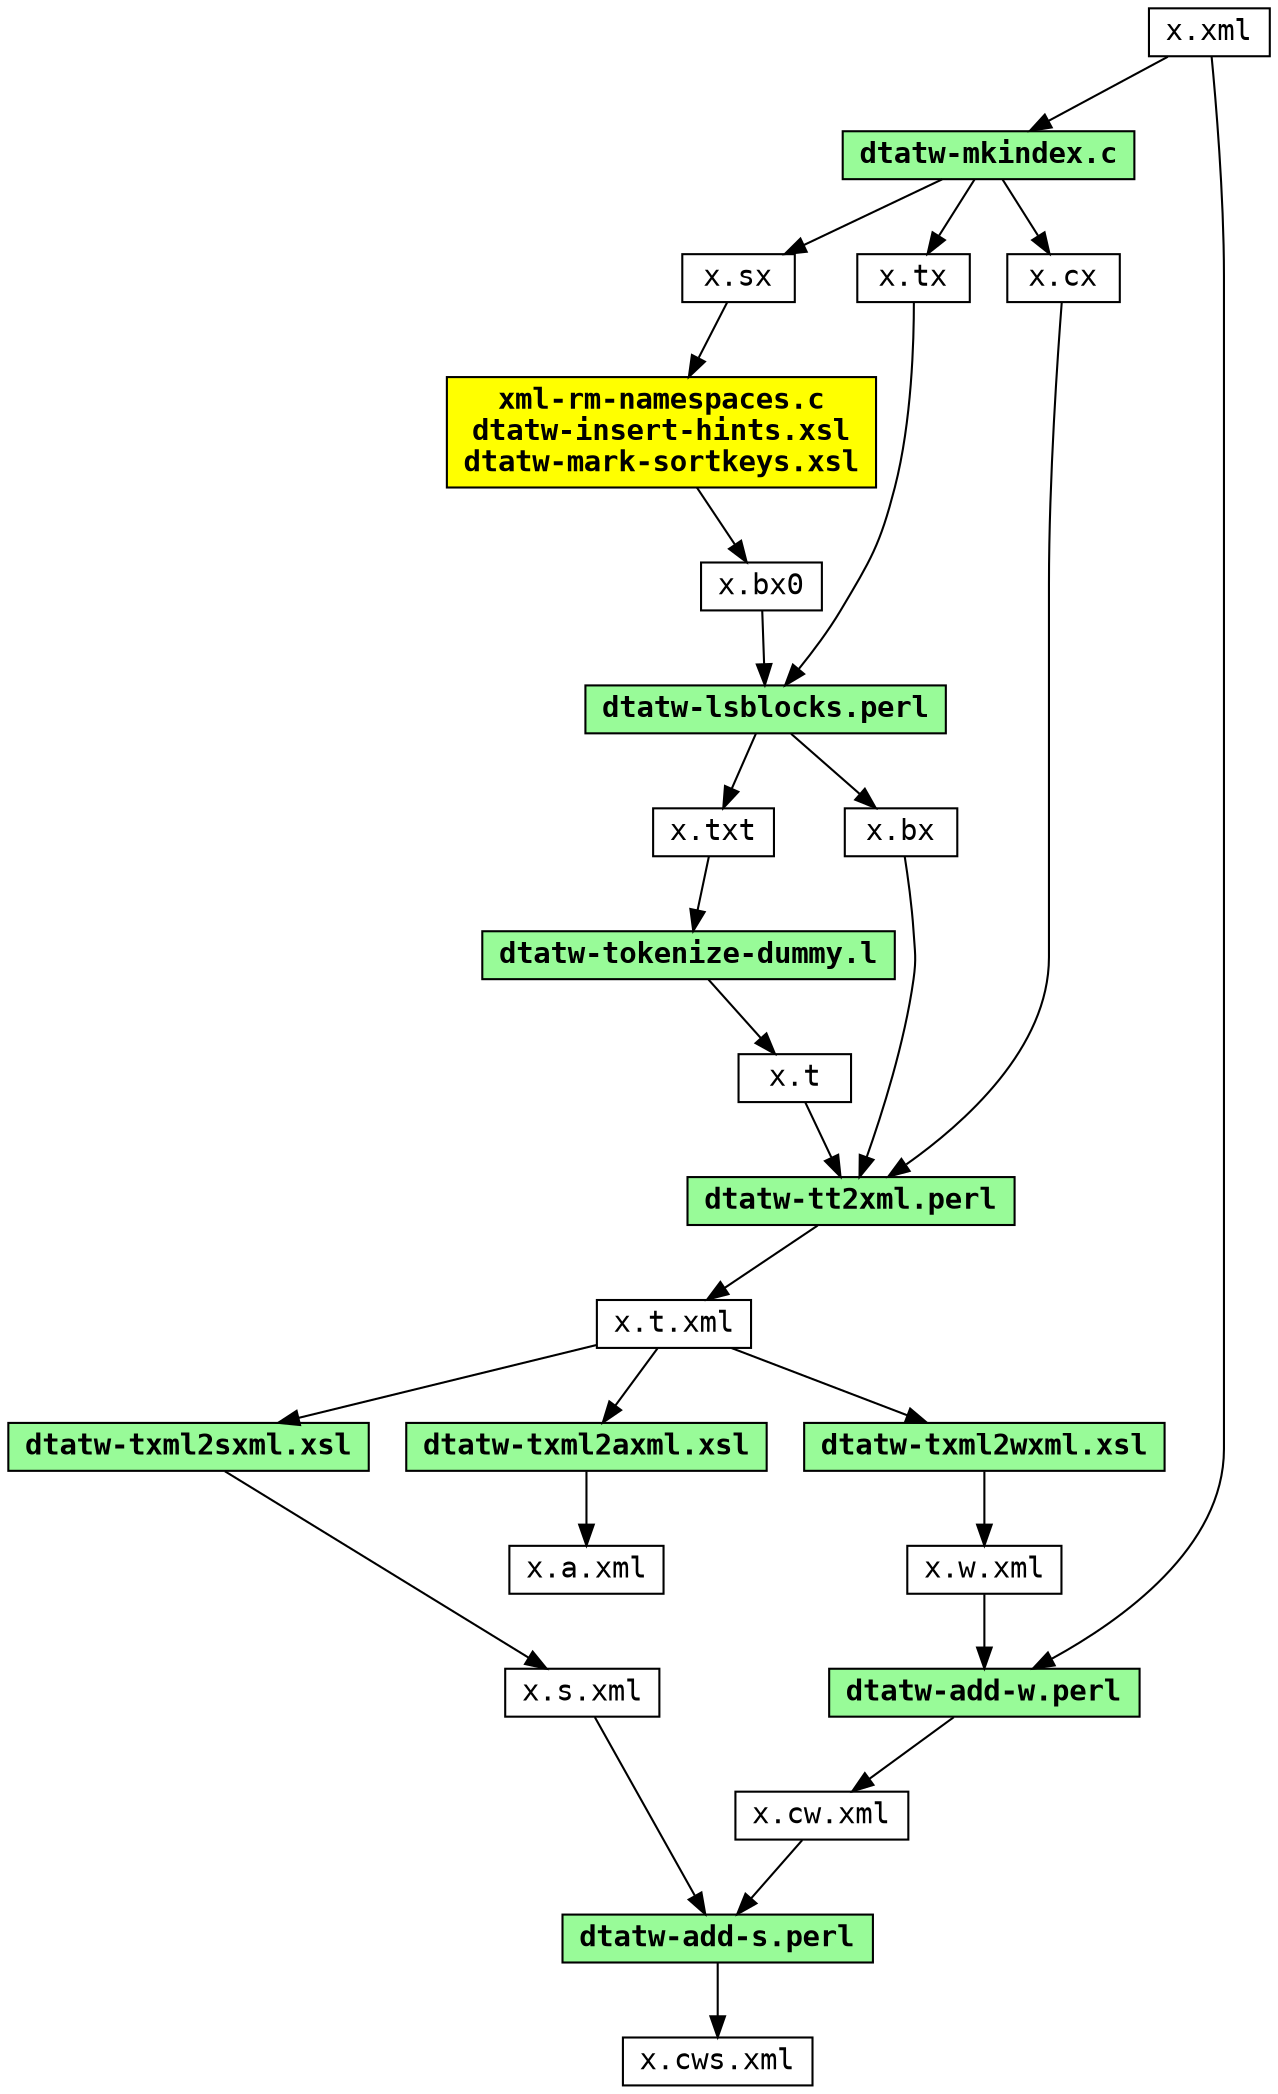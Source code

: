 /* -*- Mode: C -*- */
digraph dataflow {
  node [shape=rectangle,height=0.25,fontname="Courier"];
  edge [decorate=0,fontname="Courier"];

  xml [label="x.xml"];

  mkindex [label="dtatw-mkindex.c",shape=rectangle,style=filled,fillcolor=PaleGreen,fontname="Courier-Bold"];
  xml -> mkindex;

  cx [label="x.cx"];
  sx [label="x.sx"];
  tx [label="x.tx"];
  mkindex -> cx;
  mkindex -> sx;
  mkindex -> tx;
  {rank=same; cx sx tx}

  bx0 [label="x.bx0"];
  mkbx0 [label="xml-rm-namespaces.c\ndtatw-insert-hints.xsl\ndtatw-mark-sortkeys.xsl",shape=rectangle,style=filled,fillcolor=yellow,fontname="Courier-Bold"];
  sx -> mkbx0;
  mkbx0 -> bx0;

  bx [label="x.bx"];
  txt [label="x.txt"];
  lsblocks [label="dtatw-lsblocks.perl",shape=rectangle,style=filled,fillcolor=PaleGreen,fontname="Courier-Bold"];
  bx0 -> lsblocks;
  tx  -> lsblocks;
  lsblocks -> bx;
  lsblocks -> txt;
  {rank=same; bx txt}

  t [label="x.t"];
  tokenize [label="dtatw-tokenize-dummy.l",shape=rectangle,style=filled,fillcolor=PaleGreen,fontname="Courier-Bold"];
  txt -> tokenize;
  tokenize -> t;

  t_xml [label="x.t.xml"];
  t2xml [label="dtatw-tt2xml.perl",shape=rectangle,style=filled,fillcolor=PaleGreen,fontname="Courier-Bold"];
  t -> t2xml;
  bx -> t2xml;
  cx -> t2xml;
  t2xml -> t_xml;

  w_xml [label="x.w.xml"];
  txml2wxml [label="dtatw-txml2wxml.xsl",shape=rectangle,style=filled,fillcolor=PaleGreen,fontname="Courier-Bold"];
  t_xml -> txml2wxml;
  txml2wxml -> w_xml;
  //w_xml -> xml [label="xml:base",style=dotted];

  s_xml [label="x.s.xml"];
  txml2sxml [label="dtatw-txml2sxml.xsl",shape=rectangle,style=filled,fillcolor=PaleGreen,fontname="Courier-Bold"];
  t_xml -> txml2sxml;
  txml2sxml -> s_xml;
  //s_xml -> w_xml [label="xml:base",style=dotted];

  a_xml [label="x.a.xml"];
  txml2axml [label="dtatw-txml2axml.xsl",shape=rectangle,style=filled,fillcolor=PaleGreen,fontname="Courier-Bold"];
  t_xml -> txml2axml;
  txml2axml -> a_xml;
  //a_xml -> w_xml [label="xml:base",style=dotted];

  //-- splicing
  add_w  [label="dtatw-add-w.perl",shape=rectangle,style=filled,fillcolor=PaleGreen,fontname="Courier-Bold"];
  w_xml -> add_w;
  xml   -> add_w;
  add_w -> cw_xml;
  cw_xml [label="x.cw.xml"];

  add_s [label="dtatw-add-s.perl",shape=rectangle,style=filled,fillcolor=PaleGreen,fontname="Courier-Bold"];
  s_xml  -> add_s;
  cw_xml -> add_s;
  add_s -> cws_xml;
  cws_xml [label="x.cws.xml"];
}

